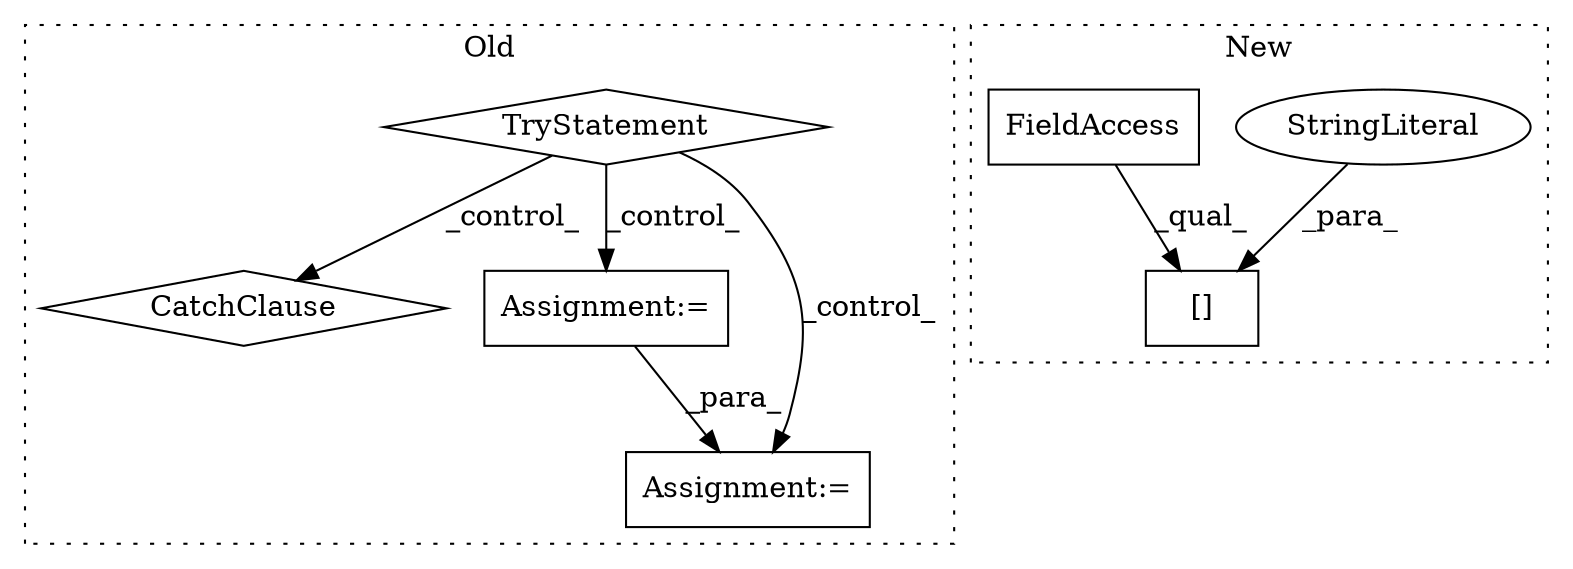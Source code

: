 digraph G {
subgraph cluster0 {
1 [label="CatchClause" a="12" s="1019,1055" l="13,2" shape="diamond"];
3 [label="TryStatement" a="54" s="804" l="4" shape="diamond"];
4 [label="Assignment:=" a="7" s="838" l="1" shape="box"];
7 [label="Assignment:=" a="7" s="905" l="1" shape="box"];
label = "Old";
style="dotted";
}
subgraph cluster1 {
2 [label="[]" a="2" s="257,286" l="11,1" shape="box"];
5 [label="StringLiteral" a="45" s="268" l="18" shape="ellipse"];
6 [label="FieldAccess" a="22" s="257" l="10" shape="box"];
label = "New";
style="dotted";
}
3 -> 4 [label="_control_"];
3 -> 1 [label="_control_"];
3 -> 7 [label="_control_"];
4 -> 7 [label="_para_"];
5 -> 2 [label="_para_"];
6 -> 2 [label="_qual_"];
}